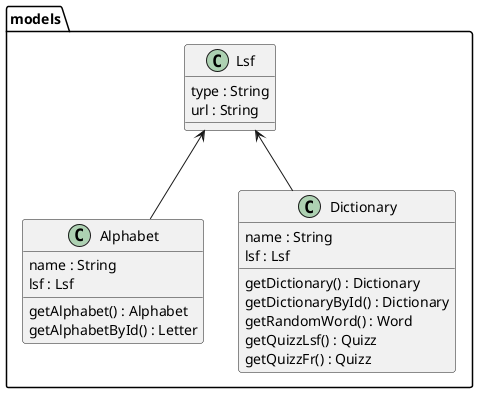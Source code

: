 @startuml

package models {
class Alphabet
class Dictionary
class Lsf

class Alphabet {
    name : String
    lsf : Lsf

    getAlphabet() : Alphabet
    getAlphabetById() : Letter
}

class Dictionary {
    name : String
    lsf : Lsf

    getDictionary() : Dictionary
    getDictionaryById() : Dictionary
    getRandomWord() : Word
    getQuizzLsf() : Quizz
    getQuizzFr() : Quizz
}

class Lsf{
    type : String
    url : String
}
}

Lsf <-- Alphabet
Lsf <-- Dictionary


@enduml